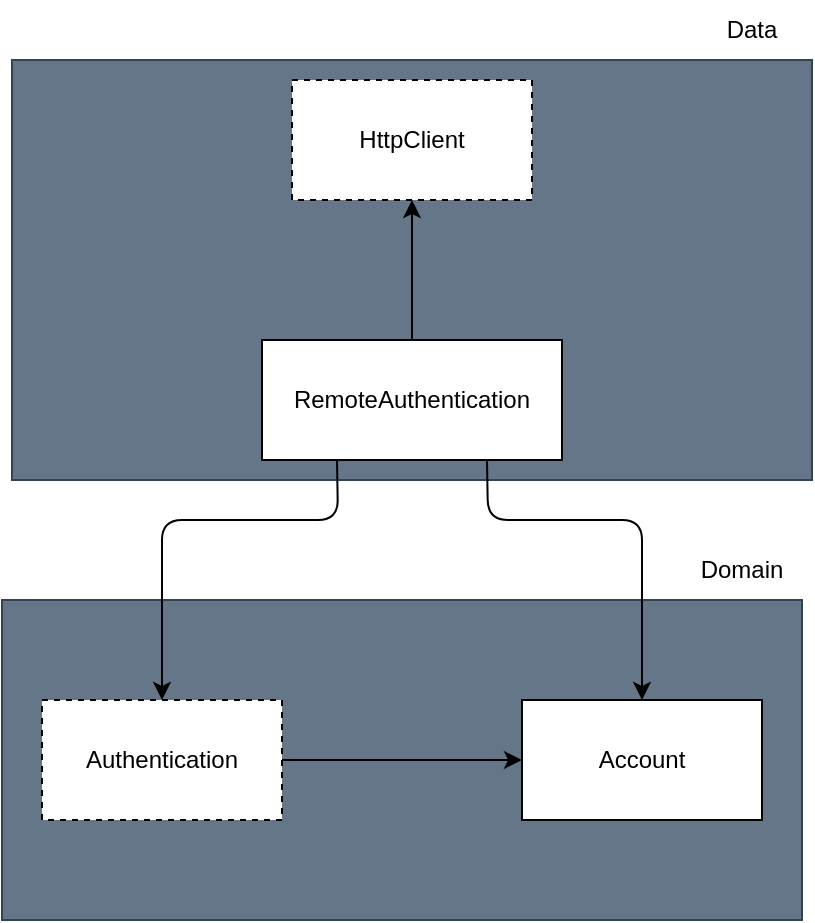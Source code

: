 <mxfile>
    <diagram id="J4gNn43iXZe9NwmfWtrl" name="Page-1">
        <mxGraphModel dx="709" dy="581" grid="1" gridSize="10" guides="1" tooltips="1" connect="1" arrows="1" fold="1" page="1" pageScale="1" pageWidth="850" pageHeight="1100" math="0" shadow="0">
            <root>
                <mxCell id="0"/>
                <mxCell id="1" parent="0"/>
                <mxCell id="15" value="" style="rounded=0;whiteSpace=wrap;html=1;fillColor=light-dark(#647687, #242c32);fontColor=#ffffff;strokeColor=#314354;" vertex="1" parent="1">
                    <mxGeometry x="125" y="130" width="400" height="210" as="geometry"/>
                </mxCell>
                <mxCell id="9" value="" style="rounded=0;whiteSpace=wrap;html=1;fillColor=light-dark(#647687, #242c32);fontColor=#ffffff;strokeColor=#314354;" vertex="1" parent="1">
                    <mxGeometry x="120" y="400" width="400" height="160" as="geometry"/>
                </mxCell>
                <mxCell id="11" style="edgeStyle=none;html=1;entryX=0.5;entryY=0;entryDx=0;entryDy=0;exitX=0.25;exitY=1;exitDx=0;exitDy=0;" edge="1" parent="1" source="2" target="4">
                    <mxGeometry relative="1" as="geometry">
                        <Array as="points">
                            <mxPoint x="288" y="360"/>
                            <mxPoint x="200" y="360"/>
                        </Array>
                    </mxGeometry>
                </mxCell>
                <mxCell id="12" style="edgeStyle=none;html=1;entryX=0.5;entryY=0;entryDx=0;entryDy=0;exitX=0.75;exitY=1;exitDx=0;exitDy=0;" edge="1" parent="1" source="2" target="5">
                    <mxGeometry relative="1" as="geometry">
                        <Array as="points">
                            <mxPoint x="363" y="360"/>
                            <mxPoint x="440" y="360"/>
                        </Array>
                    </mxGeometry>
                </mxCell>
                <mxCell id="13" style="edgeStyle=none;html=1;entryX=0.5;entryY=1;entryDx=0;entryDy=0;" edge="1" parent="1" source="2" target="3">
                    <mxGeometry relative="1" as="geometry"/>
                </mxCell>
                <mxCell id="2" value="RemoteAuthentication" style="whiteSpace=wrap;html=1;" vertex="1" parent="1">
                    <mxGeometry x="250" y="270" width="150" height="60" as="geometry"/>
                </mxCell>
                <mxCell id="3" value="HttpClient" style="whiteSpace=wrap;html=1;dashed=1;" vertex="1" parent="1">
                    <mxGeometry x="265" y="140" width="120" height="60" as="geometry"/>
                </mxCell>
                <mxCell id="10" style="edgeStyle=none;html=1;entryX=0;entryY=0.5;entryDx=0;entryDy=0;" edge="1" parent="1" source="4" target="5">
                    <mxGeometry relative="1" as="geometry"/>
                </mxCell>
                <mxCell id="4" value="Authentication" style="whiteSpace=wrap;html=1;dashed=1;" vertex="1" parent="1">
                    <mxGeometry x="140" y="450" width="120" height="60" as="geometry"/>
                </mxCell>
                <mxCell id="5" value="Account" style="whiteSpace=wrap;html=1;" vertex="1" parent="1">
                    <mxGeometry x="380" y="450" width="120" height="60" as="geometry"/>
                </mxCell>
                <mxCell id="14" value="Domain" style="text;html=1;align=center;verticalAlign=middle;whiteSpace=wrap;rounded=0;" vertex="1" parent="1">
                    <mxGeometry x="460" y="370" width="60" height="30" as="geometry"/>
                </mxCell>
                <mxCell id="16" value="Data" style="text;html=1;align=center;verticalAlign=middle;whiteSpace=wrap;rounded=0;" vertex="1" parent="1">
                    <mxGeometry x="465" y="100" width="60" height="30" as="geometry"/>
                </mxCell>
            </root>
        </mxGraphModel>
    </diagram>
</mxfile>